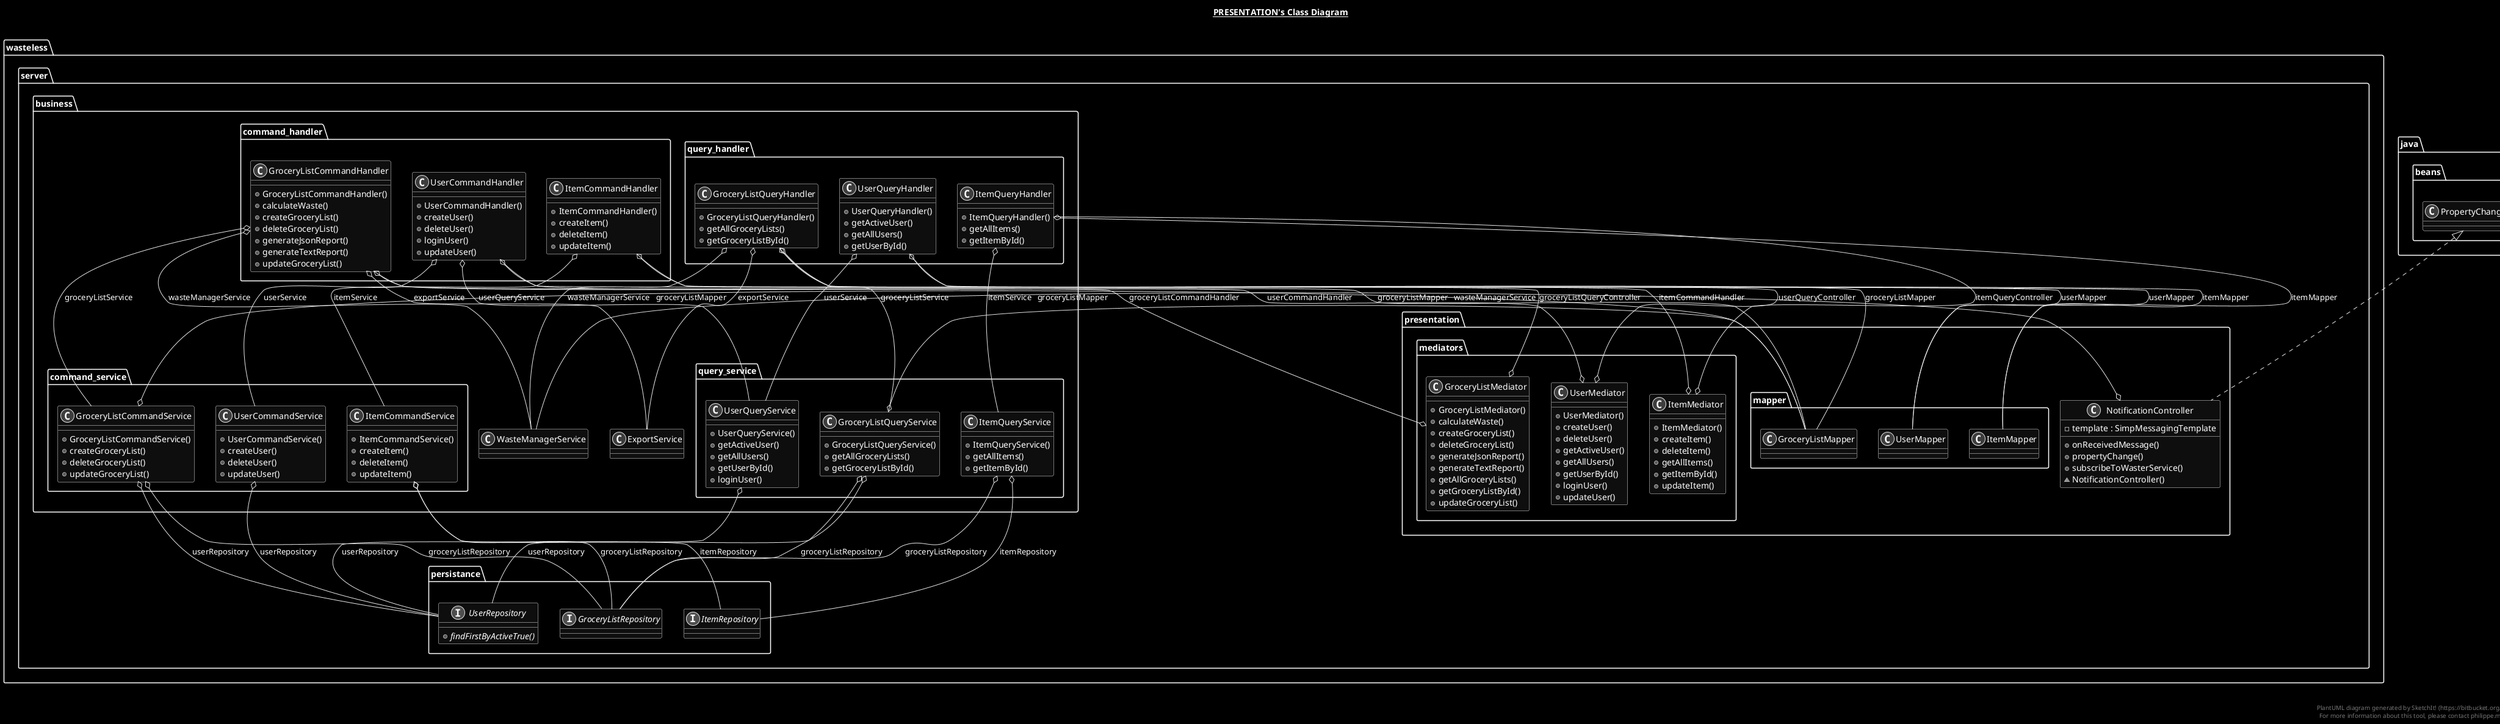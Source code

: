 

@startuml


skinparam monochrome reverse

title __PRESENTATION's Class Diagram__\n


namespace wasteless.server {
    namespace presentation {

       class wasteless.server.presentation.NotificationController {
                 - template : SimpMessagingTemplate
                 + onReceivedMessage()
                 + propertyChange()
                 + subscribeToWasterService()
                 ~ NotificationController()
        }
      namespace mediators {
        class wasteless.server.presentation.mediators.GroceryListMediator {
            + GroceryListMediator()
            + calculateWaste()
            + createGroceryList()
            + deleteGroceryList()
            + generateJsonReport()
            + generateTextReport()
            + getAllGroceryLists()
            + getGroceryListById()
            + updateGroceryList()
        }

        class wasteless.server.presentation.mediators.ItemMediator {
                    + ItemMediator()
                    + createItem()
                    + deleteItem()
                    + getAllItems()
                    + getItemById()
                    + updateItem()
        }
         class wasteless.server.presentation.mediators.UserMediator {
                     + UserMediator()
                     + createUser()
                     + deleteUser()
                     + getActiveUser()
                     + getAllUsers()
                     + getUserById()
                     + loginUser()
                     + updateUser()
         }
      }
    }

     namespace business {
          namespace command_handler {
            class wasteless.server.business.command_handler.GroceryListCommandHandler {
                + GroceryListCommandHandler()
                + calculateWaste()
                + createGroceryList()
                + deleteGroceryList()
                + generateJsonReport()
                + generateTextReport()
                + updateGroceryList()
            }

            class wasteless.server.business.command_handler.ItemCommandHandler {
                        + ItemCommandHandler()
                        + createItem()
                        + deleteItem()
                        + updateItem()
            }

             class wasteless.server.business.command_handler.UserCommandHandler {
                        + UserCommandHandler()
                        + createUser()
                        + deleteUser()
                        + loginUser()
                        + updateUser()
            }
          }


        namespace query_handler {
                class wasteless.server.business.query_handler.GroceryListQueryHandler {
                    + GroceryListQueryHandler()
                    + getAllGroceryLists()
                    + getGroceryListById()
                }

                class wasteless.server.business.query_handler.ItemQueryHandler {
                            + ItemQueryHandler()
                            + getAllItems()
                            + getItemById()
                }

                class wasteless.server.business.query_handler.UserQueryHandler {
                            + UserQueryHandler()
                            + getActiveUser()
                            + getAllUsers()
                            + getUserById()
                }
        }

        namespace command_service {
                class wasteless.server.business.command_service.GroceryListCommandService {
                    + GroceryListCommandService()
                    + createGroceryList()
                    + deleteGroceryList()
                    + updateGroceryList()
                }

                class wasteless.server.business.command_service.ItemCommandService {
                            + ItemCommandService()
                            + createItem()
                            + deleteItem()
                            + updateItem()
                }
                class wasteless.server.business.command_service.UserCommandService {
                                     + UserCommandService()
                                     + createUser()
                                     + deleteUser()
                                     + updateUser()
                 }
        }

        namespace query_service {
                class wasteless.server.business.query_service.GroceryListQueryService {
                    + GroceryListQueryService()
                    + getAllGroceryLists()
                    + getGroceryListById()
                }
                class wasteless.server.business.query_service.ItemQueryService {
                            + ItemQueryService()
                            + getAllItems()
                            + getItemById()
                }

                 class wasteless.server.business.query_service.UserQueryService {
                            + UserQueryService()
                            + getActiveUser()
                            + getAllUsers()
                            + getUserById()
                            + loginUser()
                }
       }
     }

       namespace persistance {
             interface wasteless.server.persistance.GroceryListRepository {
             }

              interface wasteless.server.persistance.ItemRepository {
               }

            interface wasteless.server.persistance.UserRepository {
                      {abstract} + findFirstByActiveTrue()
              }
       }
  }


   wasteless.server.presentation.NotificationController .up.|> java.beans.PropertyChangeListener
   wasteless.server.presentation.NotificationController o-- wasteless.server.business.WasteManagerService : wasteManagerService



   wasteless.server.business.command_service.GroceryListCommandService o-- wasteless.server.presentation.mapper.GroceryListMapper : groceryListMapper
    wasteless.server.business.command_service.GroceryListCommandService o-- wasteless.server.persistance.GroceryListRepository : groceryListRepository
    wasteless.server.business.command_service.GroceryListCommandService o-- wasteless.server.persistance.UserRepository : userRepository
    wasteless.server.business.command_service.ItemCommandService o-- wasteless.server.persistance.GroceryListRepository : groceryListRepository
    wasteless.server.business.command_service.ItemCommandService o-- wasteless.server.persistance.ItemRepository : itemRepository
    wasteless.server.business.command_service.UserCommandService o-- wasteless.server.persistance.UserRepository : userRepository

     wasteless.server.business.query_service.GroceryListQueryService o-- wasteless.server.presentation.mapper.GroceryListMapper : groceryListMapper
      wasteless.server.business.query_service.GroceryListQueryService o-- wasteless.server.persistance.GroceryListRepository : groceryListRepository
      wasteless.server.business.query_service.GroceryListQueryService o-- wasteless.server.persistance.UserRepository : userRepository
      wasteless.server.business.query_service.ItemQueryService o-- wasteless.server.persistance.GroceryListRepository : groceryListRepository
      wasteless.server.business.query_service.ItemQueryService o-- wasteless.server.persistance.ItemRepository : itemRepository
      wasteless.server.business.query_service.UserQueryService o-- wasteless.server.persistance.UserRepository : userRepository




  wasteless.server.business.command_handler.GroceryListCommandHandler o-- wasteless.server.business.ExportService : exportService
  wasteless.server.business.command_handler.GroceryListCommandHandler o-- wasteless.server.presentation.mapper.GroceryListMapper : groceryListMapper
  wasteless.server.business.command_handler.GroceryListCommandHandler o-- wasteless.server.business.command_service.GroceryListCommandService : groceryListService
  wasteless.server.business.command_handler.GroceryListCommandHandler o-- wasteless.server.business.WasteManagerService : wasteManagerService
  wasteless.server.business.command_handler.ItemCommandHandler o-- wasteless.server.presentation.mapper.ItemMapper : itemMapper
  wasteless.server.business.command_handler.ItemCommandHandler o-- wasteless.server.business.command_service.ItemCommandService : itemService
  wasteless.server.business.command_handler.UserCommandHandler o-- wasteless.server.presentation.mapper.UserMapper : userMapper
  wasteless.server.business.command_handler.UserCommandHandler o-- wasteless.server.business.query_service.UserQueryService : userQueryService
  wasteless.server.business.command_handler.UserCommandHandler o-- wasteless.server.business.command_service.UserCommandService : userService

  wasteless.server.business.query_handler.GroceryListQueryHandler o-- wasteless.server.business.ExportService : exportService
    wasteless.server.business.query_handler.GroceryListQueryHandler o-- wasteless.server.presentation.mapper.GroceryListMapper : groceryListMapper
    wasteless.server.business.query_handler.GroceryListQueryHandler o-- wasteless.server.business.query_service.GroceryListQueryService : groceryListService
    wasteless.server.business.query_handler.GroceryListQueryHandler o-- wasteless.server.business.WasteManagerService : wasteManagerService
    wasteless.server.business.query_handler.ItemQueryHandler o-- wasteless.server.presentation.mapper.ItemMapper : itemMapper
    wasteless.server.business.query_handler.ItemQueryHandler o-- wasteless.server.business.query_service.ItemQueryService : itemService
    wasteless.server.business.query_handler.UserQueryHandler o-- wasteless.server.presentation.mapper.UserMapper : userMapper
    wasteless.server.business.query_handler.UserQueryHandler o-- wasteless.server.business.query_service.UserQueryService : userService


  wasteless.server.presentation.mediators.GroceryListMediator o-- wasteless.server.business.command_handler.GroceryListCommandHandler : groceryListCommandHandler
  wasteless.server.presentation.mediators.GroceryListMediator o-- wasteless.server.business.query_handler.GroceryListQueryHandler : groceryListQueryController
  wasteless.server.presentation.mediators.ItemMediator o-- wasteless.server.business.command_handler.ItemCommandHandler : itemCommandHandler
  wasteless.server.presentation.mediators.ItemMediator o-- wasteless.server.business.query_handler.ItemQueryHandler : itemQueryController
  wasteless.server.presentation.mediators.UserMediator o-- wasteless.server.business.command_handler.UserCommandHandler : userCommandHandler
  wasteless.server.presentation.mediators.UserMediator o-- wasteless.server.business.query_handler.UserQueryHandler : userQueryController


right footer


PlantUML diagram generated by SketchIt! (https://bitbucket.org/pmesmeur/sketch.it)
For more information about this tool, please contact philippe.mesmeur@gmail.com
endfooter

@enduml
